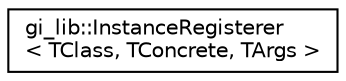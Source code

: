 digraph "Graphical Class Hierarchy"
{
  edge [fontname="Helvetica",fontsize="10",labelfontname="Helvetica",labelfontsize="10"];
  node [fontname="Helvetica",fontsize="10",shape=record];
  rankdir="LR";
  Node1 [label="gi_lib::InstanceRegisterer\l\< TClass, TConcrete, TArgs \>",height=0.2,width=0.4,color="black", fillcolor="white", style="filled",URL="$classgi__lib_1_1_instance_registerer.html",tooltip="Class used to register an instantiable type. "];
}
